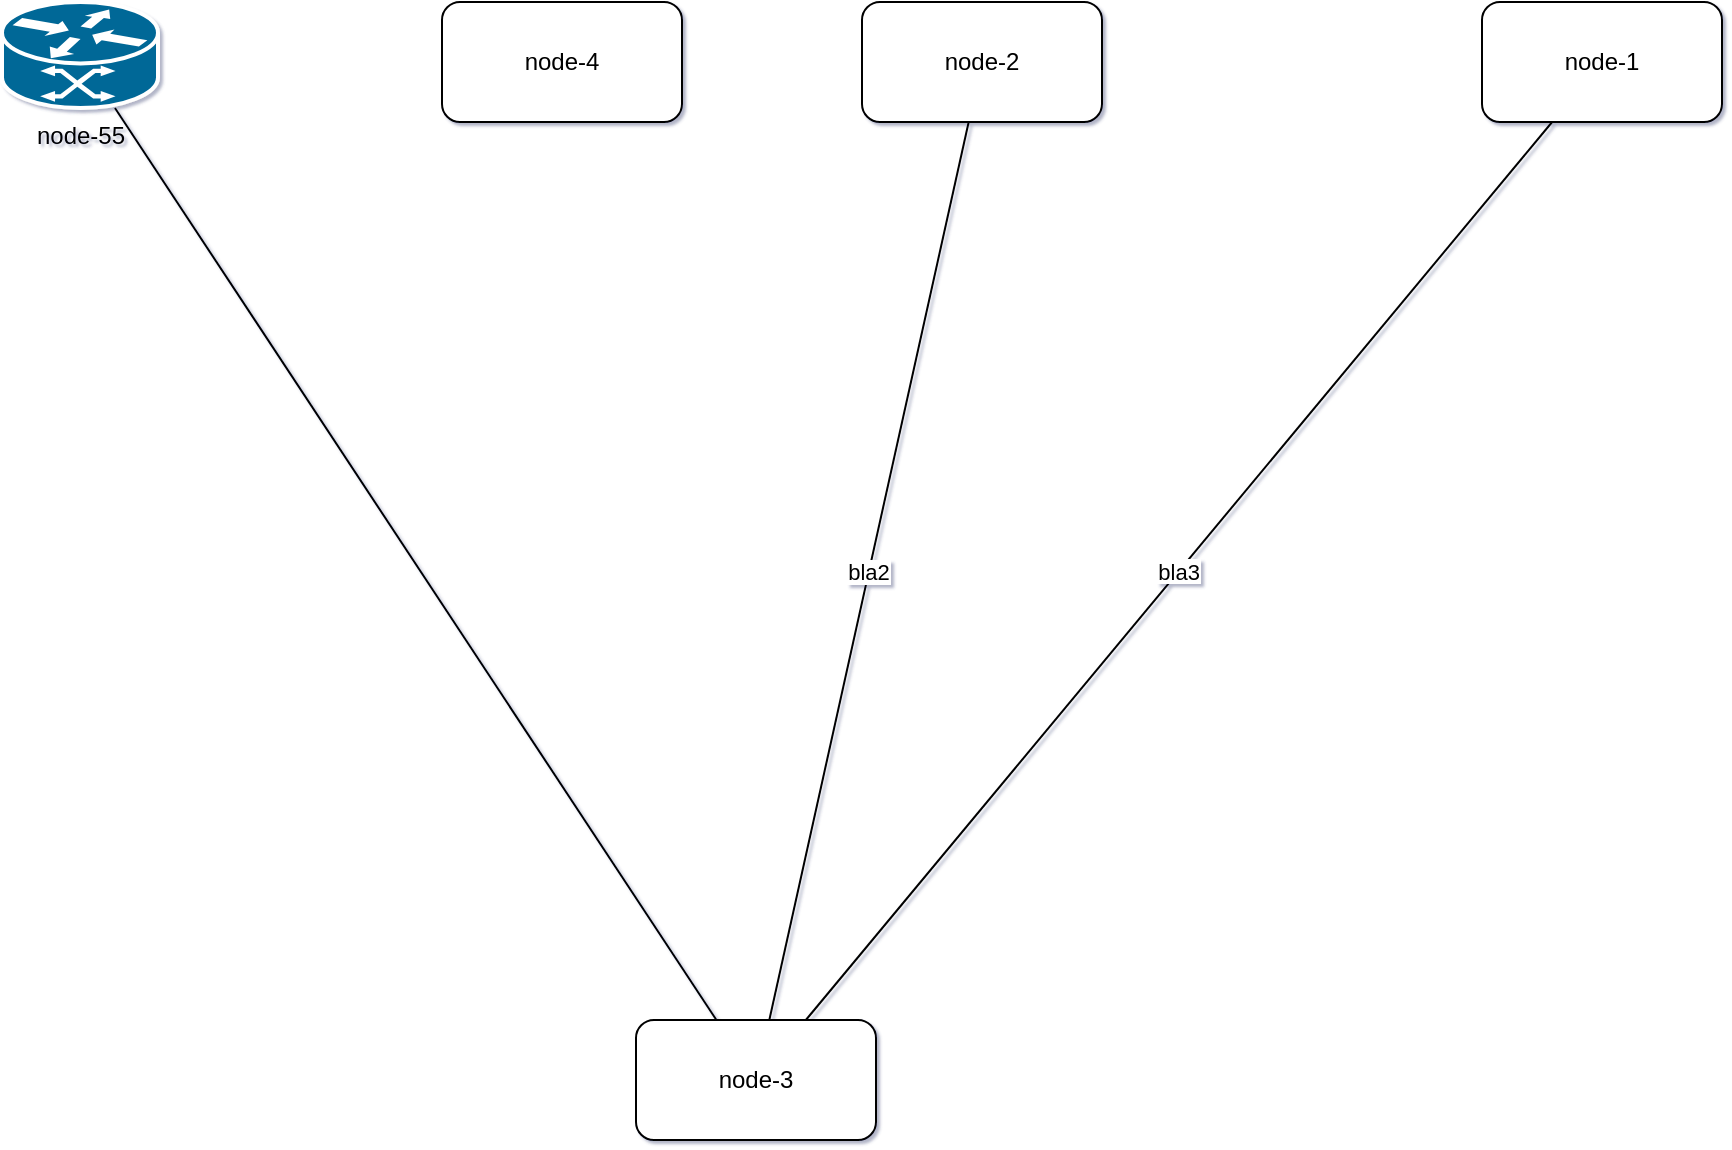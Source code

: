 <mxfile compressed="false" type="device" version="13.7.3">
  <diagram id="Page-1" name="Page-1">
    <mxGraphModel arrows="1" connect="1" dx="1551" dy="1209" fold="1" grid="1" gridSize="10" guides="1" math="0" page="1" pageHeight="1169" pageScale="1" pageWidth="827" shadow="1" tooltips="1">
      <root>
        <mxCell id="0" />
        <mxCell id="1" parent="0" />
        <object id="node-1" label="node-1">
          <mxCell parent="1" style="rounded=1;whiteSpace=wrap;html=1;" vertex="1">
            <mxGeometry as="geometry" height="60" width="120" x="1420" y="240" />
          </mxCell>
        </object>
        <object id="node-2" label="node-2">
          <mxCell parent="1" style="rounded=1;whiteSpace=wrap;html=1;" vertex="1">
            <mxGeometry as="geometry" height="60" width="120" x="1110" y="240" />
          </mxCell>
        </object>
        <object id="node-3" label="node-3">
          <mxCell parent="1" style="rounded=1;whiteSpace=wrap;html=1;" vertex="1">
            <mxGeometry as="geometry" height="60" width="120" x="997" y="749" />
          </mxCell>
        </object>
        <object a="b" c="d" id="node-4" label="node-4" link="http://google.com">
          <mxCell parent="1" style="rounded=1;whiteSpace=wrap;html=1;" vertex="1">
            <mxGeometry as="geometry" height="60" width="120" x="900" y="240" />
          </mxCell>
        </object>
        <object id="node-55" label="node-55">
          <mxCell parent="1" style="shape=mxgraph.cisco.routers.atm_router;html=1;pointerEvents=1;dashed=0;fillColor=#036897;strokeColor=#ffffff;strokeWidth=2;verticalLabelPosition=bottom;verticalAlign=top;align=center;outlineConnect=0;" vertex="1">
            <mxGeometry as="geometry" height="53" width="78" x="680" y="240" />
          </mxCell>
        </object>
        <object id="601d1f4fe959524564b9139bfd9ee1c5" label="bla2" source="node-2" target="node-3">
          <mxCell edge="1" parent="1" source="node-2" style="endArrow=none;" target="node-3">
            <mxGeometry as="geometry" relative="1" />
          </mxCell>
        </object>
        <object id="03d64cf220b7cea506298c06d433f38e" label="bla3" source="node-3" target="node-1">
          <mxCell edge="1" parent="1" source="node-3" style="endArrow=none;" target="node-1">
            <mxGeometry as="geometry" relative="1" />
          </mxCell>
        </object>
        <object id="51261c22508dab030b295dc400535756" label="" source="node-55" target="node-3">
          <mxCell edge="1" parent="1" source="node-55" style="endArrow=none;" target="node-3">
            <mxGeometry as="geometry" relative="1" />
          </mxCell>
        </object>
      </root>
    </mxGraphModel>
  </diagram>
</mxfile>